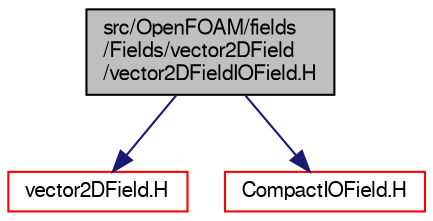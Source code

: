 digraph "src/OpenFOAM/fields/Fields/vector2DField/vector2DFieldIOField.H"
{
  bgcolor="transparent";
  edge [fontname="FreeSans",fontsize="10",labelfontname="FreeSans",labelfontsize="10"];
  node [fontname="FreeSans",fontsize="10",shape=record];
  Node0 [label="src/OpenFOAM/fields\l/Fields/vector2DField\l/vector2DFieldIOField.H",height=0.2,width=0.4,color="black", fillcolor="grey75", style="filled", fontcolor="black"];
  Node0 -> Node1 [color="midnightblue",fontsize="10",style="solid",fontname="FreeSans"];
  Node1 [label="vector2DField.H",height=0.2,width=0.4,color="red",URL="$a09764.html",tooltip="Foam::vector2DField. "];
  Node0 -> Node87 [color="midnightblue",fontsize="10",style="solid",fontname="FreeSans"];
  Node87 [label="CompactIOField.H",height=0.2,width=0.4,color="red",URL="$a09011.html"];
}
